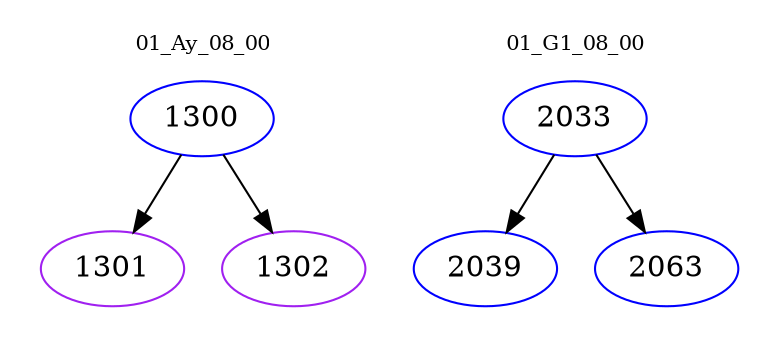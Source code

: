 digraph{
subgraph cluster_0 {
color = white
label = "01_Ay_08_00";
fontsize=10;
T0_1300 [label="1300", color="blue"]
T0_1300 -> T0_1301 [color="black"]
T0_1301 [label="1301", color="purple"]
T0_1300 -> T0_1302 [color="black"]
T0_1302 [label="1302", color="purple"]
}
subgraph cluster_1 {
color = white
label = "01_G1_08_00";
fontsize=10;
T1_2033 [label="2033", color="blue"]
T1_2033 -> T1_2039 [color="black"]
T1_2039 [label="2039", color="blue"]
T1_2033 -> T1_2063 [color="black"]
T1_2063 [label="2063", color="blue"]
}
}
